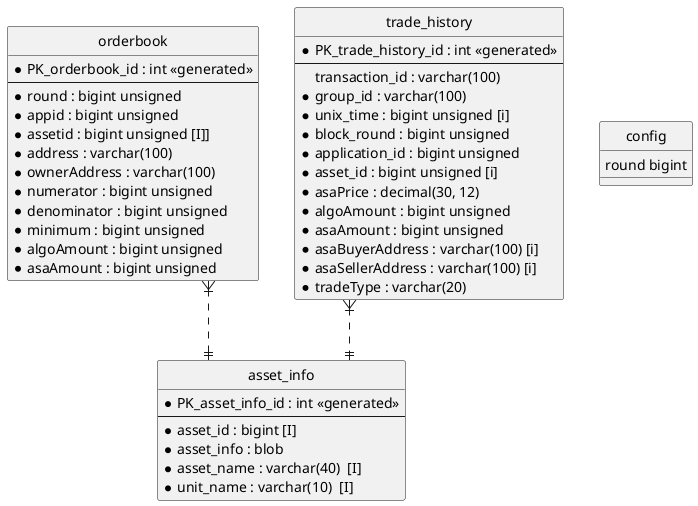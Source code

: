 @startuml

' hide the spot
hide circle

' avoid problems with angled crows feet
skinparam linetype ortho

entity asset_info {
  *PK_asset_info_id : int <<generated>>
  --
  *asset_id : bigint [I]
  *asset_info : blob
  *asset_name : varchar(40)  [I]
  *unit_name : varchar(10)  [I]
}

entity config {
  round bigint
}

entity orderbook {
  *PK_orderbook_id : int <<generated>>
  --
  *round : bigint unsigned
  *appid : bigint unsigned
  *assetid : bigint unsigned [I]]
  *address : varchar(100)
  *ownerAddress : varchar(100)
  *numerator : bigint unsigned
  *denominator : bigint unsigned
  *minimum : bigint unsigned
  *algoAmount : bigint unsigned
  *asaAmount : bigint unsigned
}
entity trade_history {
  *PK_trade_history_id : int <<generated>>
  --
  transaction_id : varchar(100)
  *group_id : varchar(100)
  *unix_time : bigint unsigned [i]
  *block_round : bigint unsigned
  *application_id : bigint unsigned
  *asset_id : bigint unsigned [i]
  *asaPrice : decimal(30, 12)
  *algoAmount : bigint unsigned
  *asaAmount : bigint unsigned
  *asaBuyerAddress : varchar(100) [i]
  *asaSellerAddress : varchar(100) [i]
  *tradeType : varchar(20)
}

trade_history }|..|| asset_info
orderbook }|..|| asset_info
@enduml
